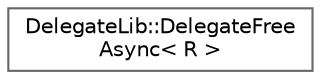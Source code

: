 digraph "Graphical Class Hierarchy"
{
 // LATEX_PDF_SIZE
  bgcolor="transparent";
  edge [fontname=Helvetica,fontsize=10,labelfontname=Helvetica,labelfontsize=10];
  node [fontname=Helvetica,fontsize=10,shape=box,height=0.2,width=0.4];
  rankdir="LR";
  Node0 [id="Node000000",label="DelegateLib::DelegateFree\lAsync\< R \>",height=0.2,width=0.4,color="grey40", fillcolor="white", style="filled",URL="$struct_delegate_lib_1_1_delegate_free_async.html",tooltip=" "];
}
